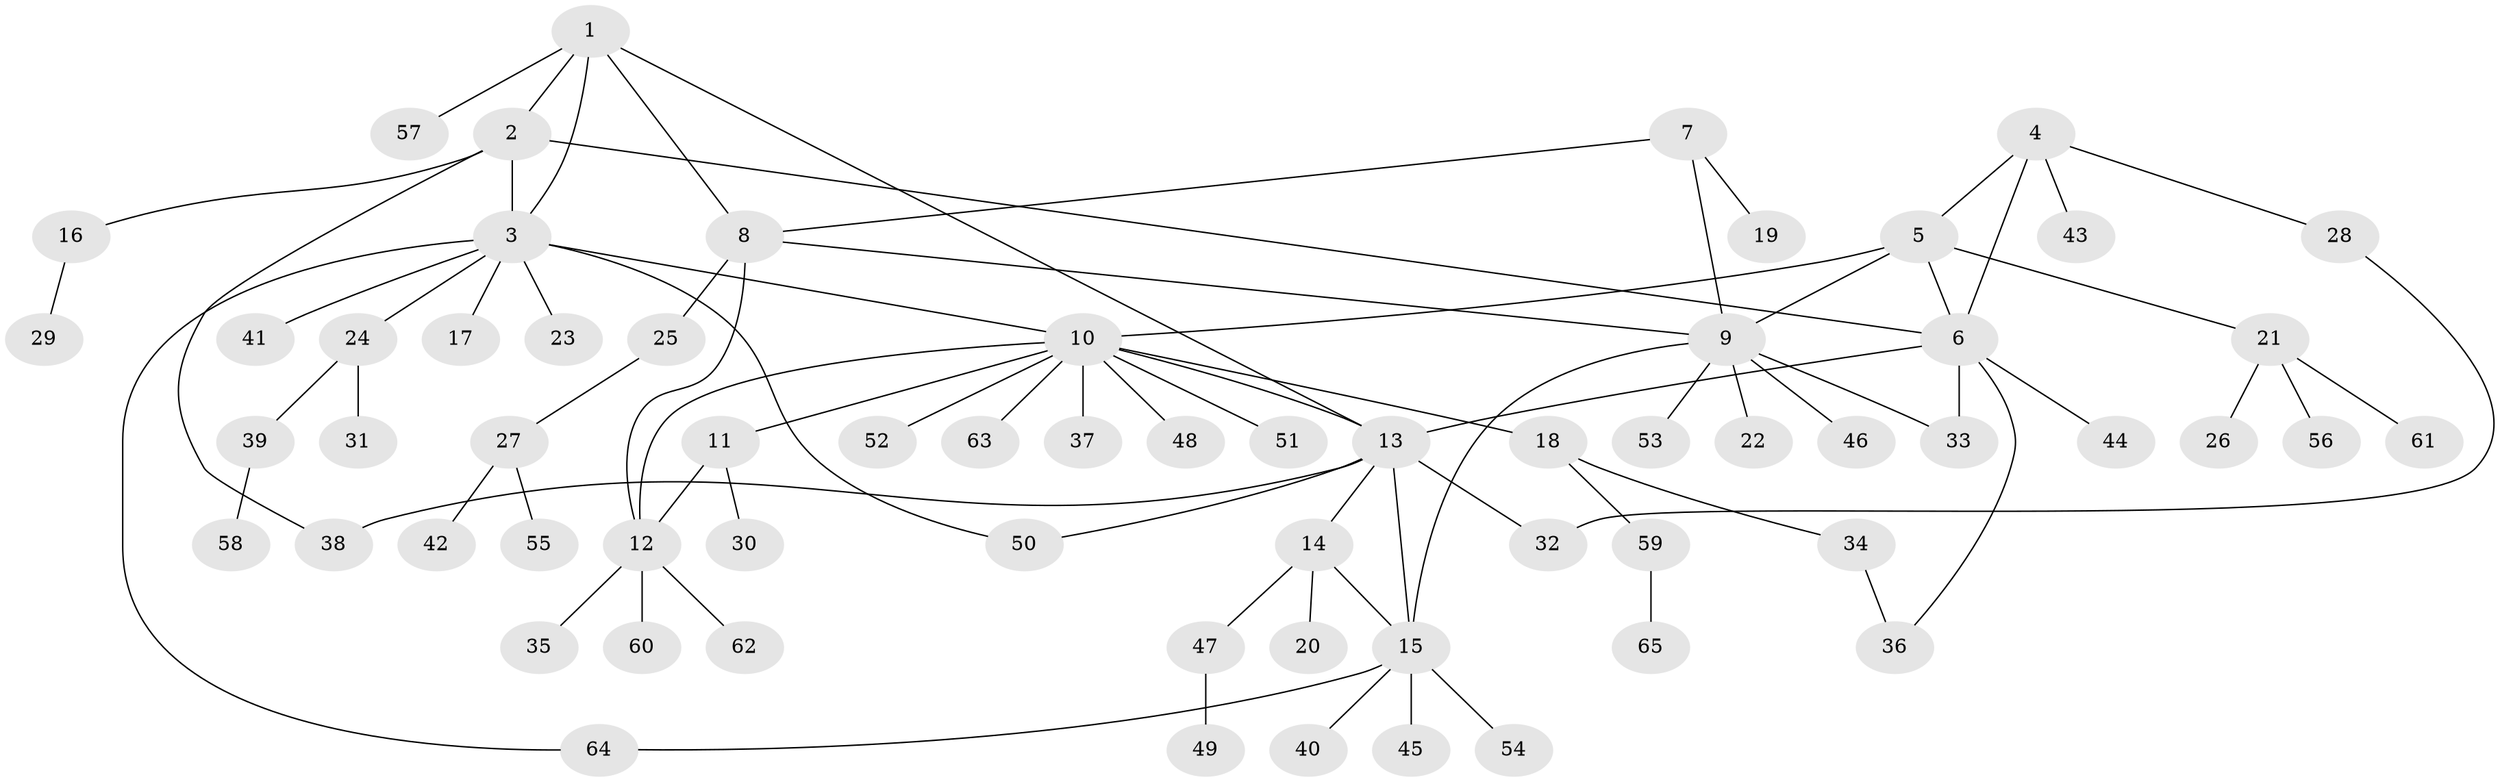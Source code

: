 // Generated by graph-tools (version 1.1) at 2025/16/03/09/25 04:16:03]
// undirected, 65 vertices, 81 edges
graph export_dot {
graph [start="1"]
  node [color=gray90,style=filled];
  1;
  2;
  3;
  4;
  5;
  6;
  7;
  8;
  9;
  10;
  11;
  12;
  13;
  14;
  15;
  16;
  17;
  18;
  19;
  20;
  21;
  22;
  23;
  24;
  25;
  26;
  27;
  28;
  29;
  30;
  31;
  32;
  33;
  34;
  35;
  36;
  37;
  38;
  39;
  40;
  41;
  42;
  43;
  44;
  45;
  46;
  47;
  48;
  49;
  50;
  51;
  52;
  53;
  54;
  55;
  56;
  57;
  58;
  59;
  60;
  61;
  62;
  63;
  64;
  65;
  1 -- 2;
  1 -- 3;
  1 -- 8;
  1 -- 13;
  1 -- 57;
  2 -- 3;
  2 -- 6;
  2 -- 16;
  2 -- 38;
  3 -- 10;
  3 -- 17;
  3 -- 23;
  3 -- 24;
  3 -- 41;
  3 -- 50;
  3 -- 64;
  4 -- 5;
  4 -- 6;
  4 -- 28;
  4 -- 43;
  5 -- 6;
  5 -- 9;
  5 -- 10;
  5 -- 21;
  6 -- 13;
  6 -- 33;
  6 -- 36;
  6 -- 44;
  7 -- 8;
  7 -- 9;
  7 -- 19;
  8 -- 9;
  8 -- 12;
  8 -- 25;
  9 -- 15;
  9 -- 22;
  9 -- 33;
  9 -- 46;
  9 -- 53;
  10 -- 11;
  10 -- 12;
  10 -- 13;
  10 -- 18;
  10 -- 37;
  10 -- 48;
  10 -- 51;
  10 -- 52;
  10 -- 63;
  11 -- 12;
  11 -- 30;
  12 -- 35;
  12 -- 60;
  12 -- 62;
  13 -- 14;
  13 -- 15;
  13 -- 32;
  13 -- 38;
  13 -- 50;
  14 -- 15;
  14 -- 20;
  14 -- 47;
  15 -- 40;
  15 -- 45;
  15 -- 54;
  15 -- 64;
  16 -- 29;
  18 -- 34;
  18 -- 59;
  21 -- 26;
  21 -- 56;
  21 -- 61;
  24 -- 31;
  24 -- 39;
  25 -- 27;
  27 -- 42;
  27 -- 55;
  28 -- 32;
  34 -- 36;
  39 -- 58;
  47 -- 49;
  59 -- 65;
}
